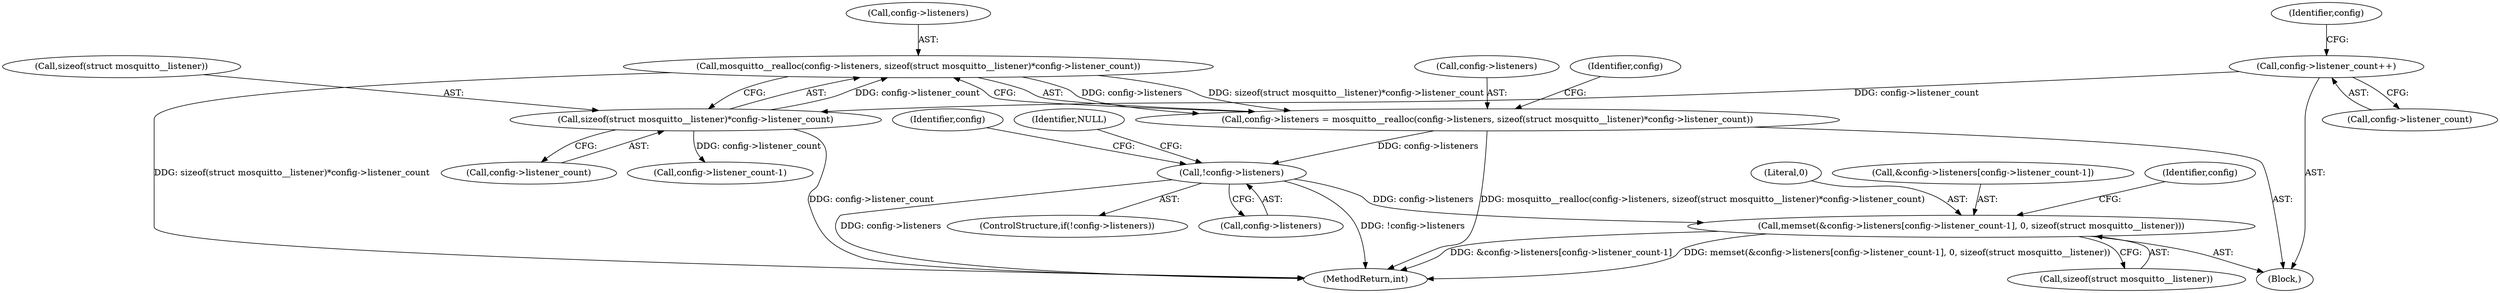 digraph "0_mosquitto_9097577b49b7fdcf45d30975976dd93808ccc0c4@API" {
"1000330" [label="(Call,mosquitto__realloc(config->listeners, sizeof(struct mosquitto__listener)*config->listener_count))"];
"1000334" [label="(Call,sizeof(struct mosquitto__listener)*config->listener_count)"];
"1000322" [label="(Call,config->listener_count++)"];
"1000326" [label="(Call,config->listeners = mosquitto__realloc(config->listeners, sizeof(struct mosquitto__listener)*config->listener_count))"];
"1000341" [label="(Call,!config->listeners)"];
"1000352" [label="(Call,memset(&config->listeners[config->listener_count-1], 0, sizeof(struct mosquitto__listener)))"];
"1000337" [label="(Call,config->listener_count)"];
"1000327" [label="(Call,config->listeners)"];
"1000334" [label="(Call,sizeof(struct mosquitto__listener)*config->listener_count)"];
"1000369" [label="(Identifier,config)"];
"1000321" [label="(Block,)"];
"1000363" [label="(Literal,0)"];
"1000323" [label="(Call,config->listener_count)"];
"1000330" [label="(Call,mosquitto__realloc(config->listeners, sizeof(struct mosquitto__listener)*config->listener_count))"];
"1000353" [label="(Call,&config->listeners[config->listener_count-1])"];
"1000347" [label="(Identifier,NULL)"];
"1000356" [label="(Identifier,config)"];
"1000331" [label="(Call,config->listeners)"];
"1000953" [label="(MethodReturn,int)"];
"1000340" [label="(ControlStructure,if(!config->listeners))"];
"1000342" [label="(Call,config->listeners)"];
"1000364" [label="(Call,sizeof(struct mosquitto__listener))"];
"1000326" [label="(Call,config->listeners = mosquitto__realloc(config->listeners, sizeof(struct mosquitto__listener)*config->listener_count))"];
"1000341" [label="(Call,!config->listeners)"];
"1000328" [label="(Identifier,config)"];
"1000322" [label="(Call,config->listener_count++)"];
"1000352" [label="(Call,memset(&config->listeners[config->listener_count-1], 0, sizeof(struct mosquitto__listener)))"];
"1000343" [label="(Identifier,config)"];
"1000335" [label="(Call,sizeof(struct mosquitto__listener))"];
"1000358" [label="(Call,config->listener_count-1)"];
"1000330" -> "1000326"  [label="AST: "];
"1000330" -> "1000334"  [label="CFG: "];
"1000331" -> "1000330"  [label="AST: "];
"1000334" -> "1000330"  [label="AST: "];
"1000326" -> "1000330"  [label="CFG: "];
"1000330" -> "1000953"  [label="DDG: sizeof(struct mosquitto__listener)*config->listener_count"];
"1000330" -> "1000326"  [label="DDG: config->listeners"];
"1000330" -> "1000326"  [label="DDG: sizeof(struct mosquitto__listener)*config->listener_count"];
"1000334" -> "1000330"  [label="DDG: config->listener_count"];
"1000334" -> "1000337"  [label="CFG: "];
"1000335" -> "1000334"  [label="AST: "];
"1000337" -> "1000334"  [label="AST: "];
"1000334" -> "1000953"  [label="DDG: config->listener_count"];
"1000322" -> "1000334"  [label="DDG: config->listener_count"];
"1000334" -> "1000358"  [label="DDG: config->listener_count"];
"1000322" -> "1000321"  [label="AST: "];
"1000322" -> "1000323"  [label="CFG: "];
"1000323" -> "1000322"  [label="AST: "];
"1000328" -> "1000322"  [label="CFG: "];
"1000326" -> "1000321"  [label="AST: "];
"1000327" -> "1000326"  [label="AST: "];
"1000343" -> "1000326"  [label="CFG: "];
"1000326" -> "1000953"  [label="DDG: mosquitto__realloc(config->listeners, sizeof(struct mosquitto__listener)*config->listener_count)"];
"1000326" -> "1000341"  [label="DDG: config->listeners"];
"1000341" -> "1000340"  [label="AST: "];
"1000341" -> "1000342"  [label="CFG: "];
"1000342" -> "1000341"  [label="AST: "];
"1000347" -> "1000341"  [label="CFG: "];
"1000356" -> "1000341"  [label="CFG: "];
"1000341" -> "1000953"  [label="DDG: config->listeners"];
"1000341" -> "1000953"  [label="DDG: !config->listeners"];
"1000341" -> "1000352"  [label="DDG: config->listeners"];
"1000352" -> "1000321"  [label="AST: "];
"1000352" -> "1000364"  [label="CFG: "];
"1000353" -> "1000352"  [label="AST: "];
"1000363" -> "1000352"  [label="AST: "];
"1000364" -> "1000352"  [label="AST: "];
"1000369" -> "1000352"  [label="CFG: "];
"1000352" -> "1000953"  [label="DDG: &config->listeners[config->listener_count-1]"];
"1000352" -> "1000953"  [label="DDG: memset(&config->listeners[config->listener_count-1], 0, sizeof(struct mosquitto__listener))"];
}
